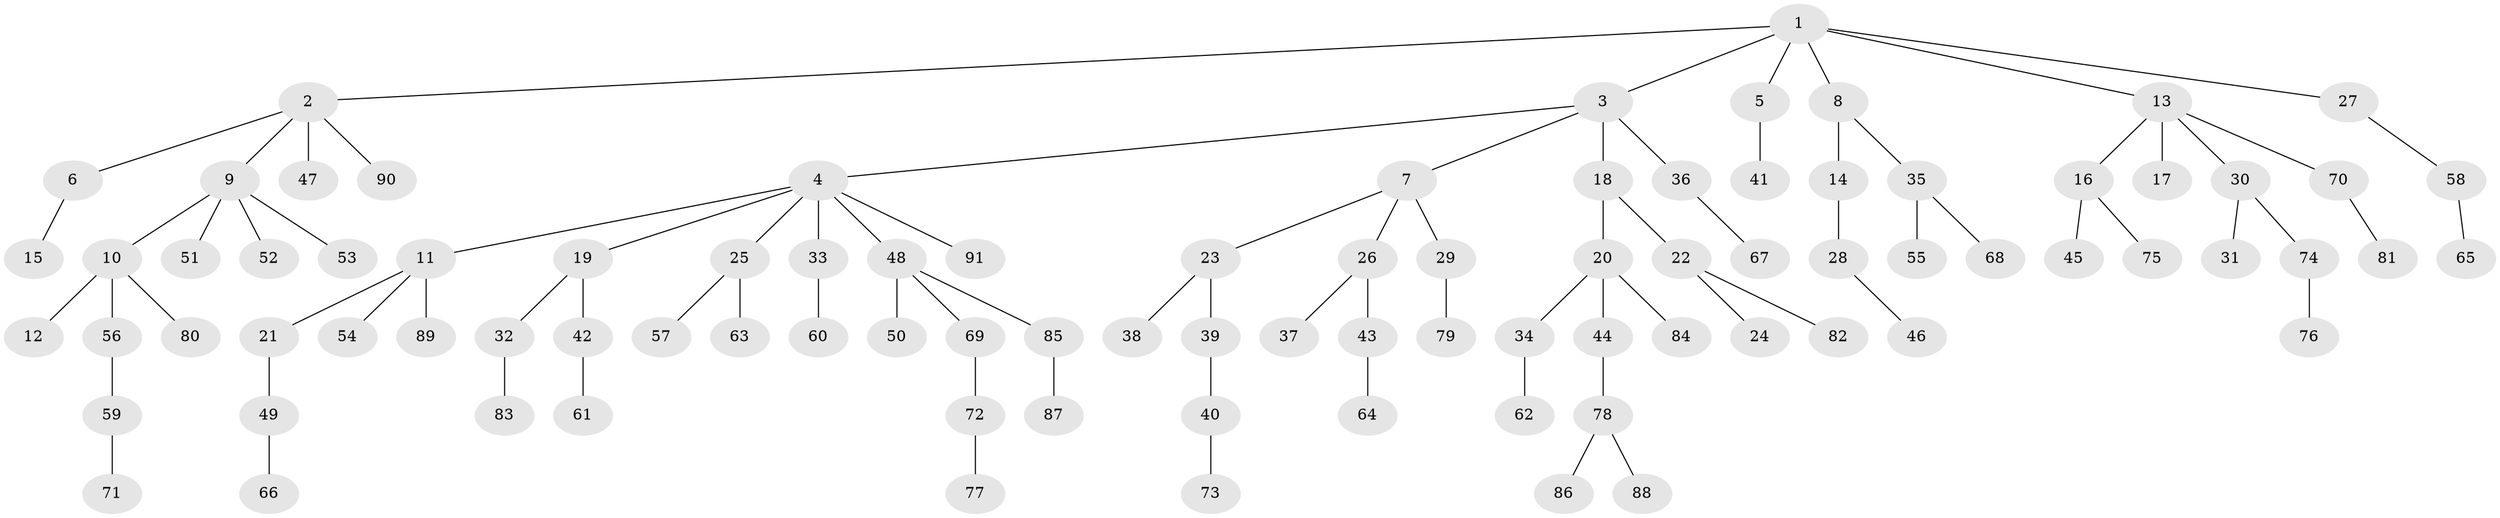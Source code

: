 // Generated by graph-tools (version 1.1) at 2025/11/02/27/25 16:11:28]
// undirected, 91 vertices, 90 edges
graph export_dot {
graph [start="1"]
  node [color=gray90,style=filled];
  1;
  2;
  3;
  4;
  5;
  6;
  7;
  8;
  9;
  10;
  11;
  12;
  13;
  14;
  15;
  16;
  17;
  18;
  19;
  20;
  21;
  22;
  23;
  24;
  25;
  26;
  27;
  28;
  29;
  30;
  31;
  32;
  33;
  34;
  35;
  36;
  37;
  38;
  39;
  40;
  41;
  42;
  43;
  44;
  45;
  46;
  47;
  48;
  49;
  50;
  51;
  52;
  53;
  54;
  55;
  56;
  57;
  58;
  59;
  60;
  61;
  62;
  63;
  64;
  65;
  66;
  67;
  68;
  69;
  70;
  71;
  72;
  73;
  74;
  75;
  76;
  77;
  78;
  79;
  80;
  81;
  82;
  83;
  84;
  85;
  86;
  87;
  88;
  89;
  90;
  91;
  1 -- 2;
  1 -- 3;
  1 -- 5;
  1 -- 8;
  1 -- 13;
  1 -- 27;
  2 -- 6;
  2 -- 9;
  2 -- 47;
  2 -- 90;
  3 -- 4;
  3 -- 7;
  3 -- 18;
  3 -- 36;
  4 -- 11;
  4 -- 19;
  4 -- 25;
  4 -- 33;
  4 -- 48;
  4 -- 91;
  5 -- 41;
  6 -- 15;
  7 -- 23;
  7 -- 26;
  7 -- 29;
  8 -- 14;
  8 -- 35;
  9 -- 10;
  9 -- 51;
  9 -- 52;
  9 -- 53;
  10 -- 12;
  10 -- 56;
  10 -- 80;
  11 -- 21;
  11 -- 54;
  11 -- 89;
  13 -- 16;
  13 -- 17;
  13 -- 30;
  13 -- 70;
  14 -- 28;
  16 -- 45;
  16 -- 75;
  18 -- 20;
  18 -- 22;
  19 -- 32;
  19 -- 42;
  20 -- 34;
  20 -- 44;
  20 -- 84;
  21 -- 49;
  22 -- 24;
  22 -- 82;
  23 -- 38;
  23 -- 39;
  25 -- 57;
  25 -- 63;
  26 -- 37;
  26 -- 43;
  27 -- 58;
  28 -- 46;
  29 -- 79;
  30 -- 31;
  30 -- 74;
  32 -- 83;
  33 -- 60;
  34 -- 62;
  35 -- 55;
  35 -- 68;
  36 -- 67;
  39 -- 40;
  40 -- 73;
  42 -- 61;
  43 -- 64;
  44 -- 78;
  48 -- 50;
  48 -- 69;
  48 -- 85;
  49 -- 66;
  56 -- 59;
  58 -- 65;
  59 -- 71;
  69 -- 72;
  70 -- 81;
  72 -- 77;
  74 -- 76;
  78 -- 86;
  78 -- 88;
  85 -- 87;
}
